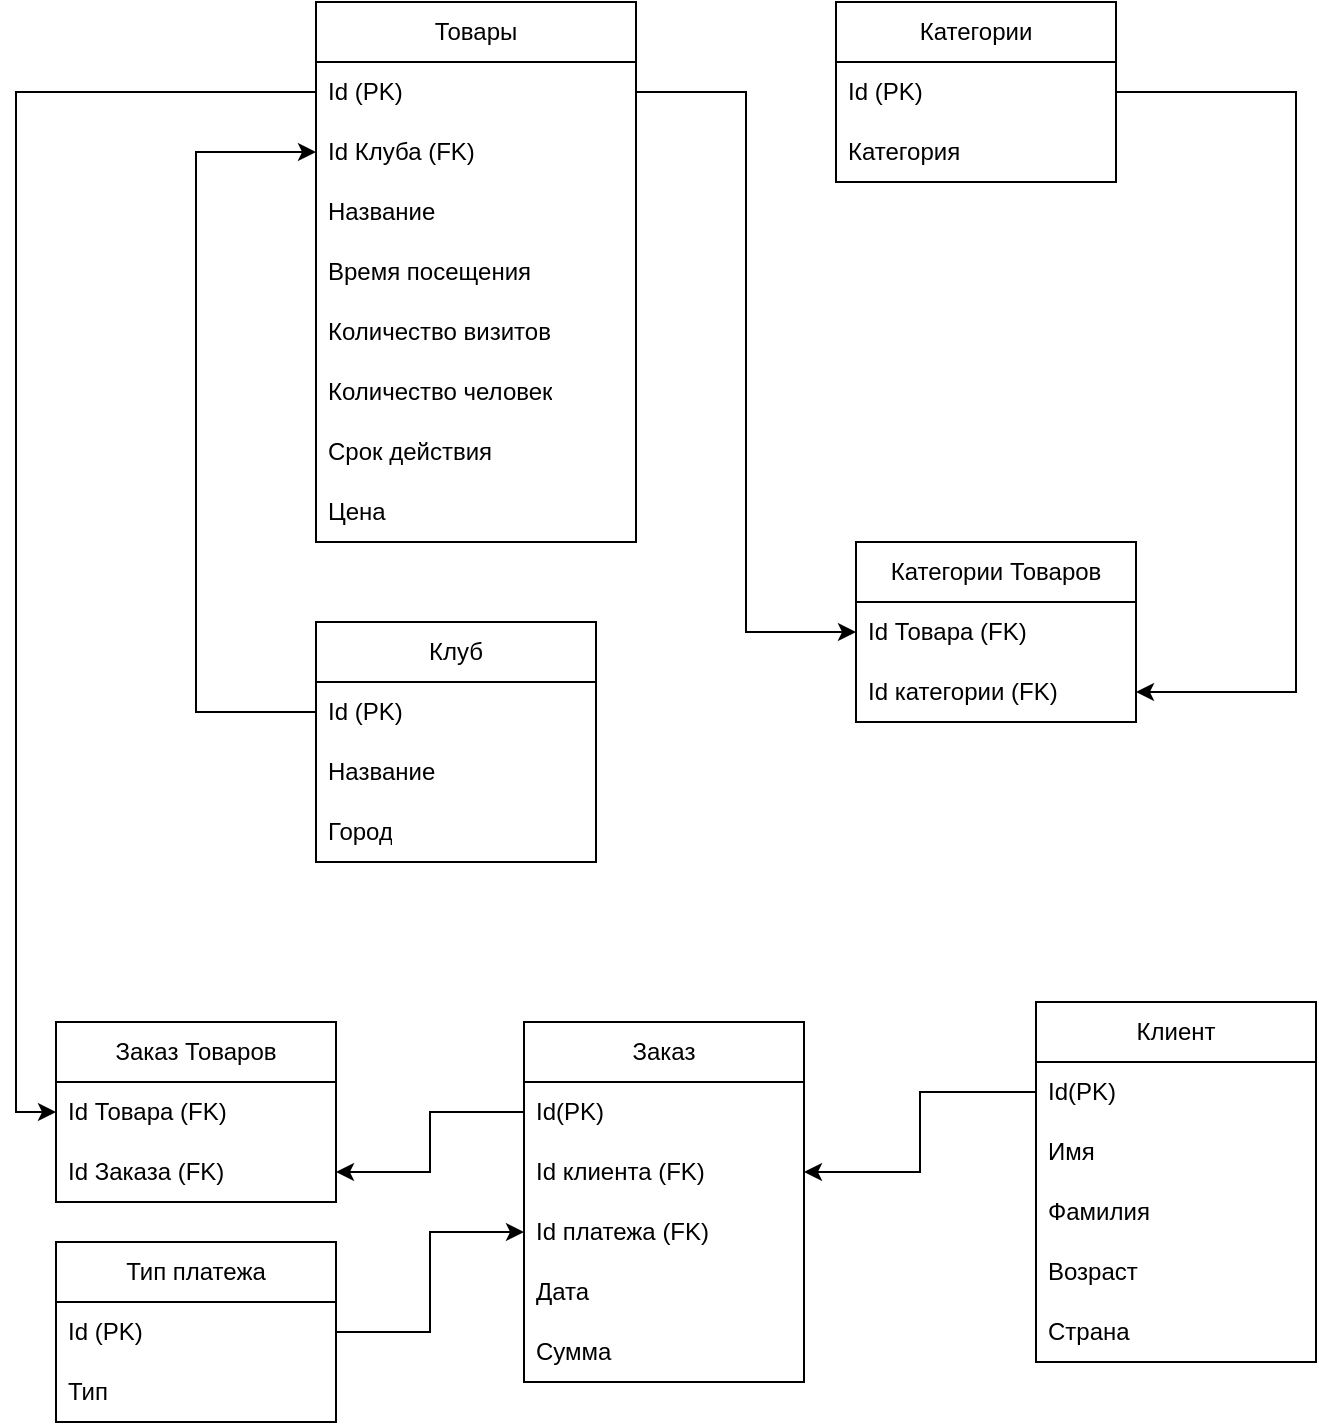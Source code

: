 <mxfile version="21.6.2" type="device">
  <diagram name="Страница 1" id="1nvr74-Zc4hgo4YQ89Yz">
    <mxGraphModel dx="1034" dy="700" grid="1" gridSize="10" guides="1" tooltips="1" connect="1" arrows="1" fold="1" page="1" pageScale="1" pageWidth="827" pageHeight="1169" math="0" shadow="0">
      <root>
        <mxCell id="0" />
        <mxCell id="1" parent="0" />
        <mxCell id="ulg3IOzfa8f-wu4ZEuKB-1" value="Товары" style="swimlane;fontStyle=0;childLayout=stackLayout;horizontal=1;startSize=30;horizontalStack=0;resizeParent=1;resizeParentMax=0;resizeLast=0;collapsible=1;marginBottom=0;whiteSpace=wrap;html=1;" parent="1" vertex="1">
          <mxGeometry x="240" y="50" width="160" height="270" as="geometry" />
        </mxCell>
        <mxCell id="ulg3IOzfa8f-wu4ZEuKB-2" value="Id (PK)" style="text;strokeColor=none;fillColor=none;align=left;verticalAlign=middle;spacingLeft=4;spacingRight=4;overflow=hidden;points=[[0,0.5],[1,0.5]];portConstraint=eastwest;rotatable=0;whiteSpace=wrap;html=1;" parent="ulg3IOzfa8f-wu4ZEuKB-1" vertex="1">
          <mxGeometry y="30" width="160" height="30" as="geometry" />
        </mxCell>
        <mxCell id="ulg3IOzfa8f-wu4ZEuKB-56" value="Id Клуба (FK)" style="text;strokeColor=none;fillColor=none;align=left;verticalAlign=middle;spacingLeft=4;spacingRight=4;overflow=hidden;points=[[0,0.5],[1,0.5]];portConstraint=eastwest;rotatable=0;whiteSpace=wrap;html=1;" parent="ulg3IOzfa8f-wu4ZEuKB-1" vertex="1">
          <mxGeometry y="60" width="160" height="30" as="geometry" />
        </mxCell>
        <mxCell id="ulg3IOzfa8f-wu4ZEuKB-74" value="Название" style="text;strokeColor=none;fillColor=none;align=left;verticalAlign=middle;spacingLeft=4;spacingRight=4;overflow=hidden;points=[[0,0.5],[1,0.5]];portConstraint=eastwest;rotatable=0;whiteSpace=wrap;html=1;" parent="ulg3IOzfa8f-wu4ZEuKB-1" vertex="1">
          <mxGeometry y="90" width="160" height="30" as="geometry" />
        </mxCell>
        <mxCell id="ulg3IOzfa8f-wu4ZEuKB-58" value="Время посещения" style="text;strokeColor=none;fillColor=none;align=left;verticalAlign=middle;spacingLeft=4;spacingRight=4;overflow=hidden;points=[[0,0.5],[1,0.5]];portConstraint=eastwest;rotatable=0;whiteSpace=wrap;html=1;" parent="ulg3IOzfa8f-wu4ZEuKB-1" vertex="1">
          <mxGeometry y="120" width="160" height="30" as="geometry" />
        </mxCell>
        <mxCell id="ulg3IOzfa8f-wu4ZEuKB-57" value="Количество визитов" style="text;strokeColor=none;fillColor=none;align=left;verticalAlign=middle;spacingLeft=4;spacingRight=4;overflow=hidden;points=[[0,0.5],[1,0.5]];portConstraint=eastwest;rotatable=0;whiteSpace=wrap;html=1;" parent="ulg3IOzfa8f-wu4ZEuKB-1" vertex="1">
          <mxGeometry y="150" width="160" height="30" as="geometry" />
        </mxCell>
        <mxCell id="ulg3IOzfa8f-wu4ZEuKB-62" value="Количество человек" style="text;strokeColor=none;fillColor=none;align=left;verticalAlign=middle;spacingLeft=4;spacingRight=4;overflow=hidden;points=[[0,0.5],[1,0.5]];portConstraint=eastwest;rotatable=0;whiteSpace=wrap;html=1;" parent="ulg3IOzfa8f-wu4ZEuKB-1" vertex="1">
          <mxGeometry y="180" width="160" height="30" as="geometry" />
        </mxCell>
        <mxCell id="ulg3IOzfa8f-wu4ZEuKB-63" value="Срок действия" style="text;strokeColor=none;fillColor=none;align=left;verticalAlign=middle;spacingLeft=4;spacingRight=4;overflow=hidden;points=[[0,0.5],[1,0.5]];portConstraint=eastwest;rotatable=0;whiteSpace=wrap;html=1;" parent="ulg3IOzfa8f-wu4ZEuKB-1" vertex="1">
          <mxGeometry y="210" width="160" height="30" as="geometry" />
        </mxCell>
        <mxCell id="ulg3IOzfa8f-wu4ZEuKB-61" value="Цена" style="text;strokeColor=none;fillColor=none;align=left;verticalAlign=middle;spacingLeft=4;spacingRight=4;overflow=hidden;points=[[0,0.5],[1,0.5]];portConstraint=eastwest;rotatable=0;whiteSpace=wrap;html=1;" parent="ulg3IOzfa8f-wu4ZEuKB-1" vertex="1">
          <mxGeometry y="240" width="160" height="30" as="geometry" />
        </mxCell>
        <mxCell id="ulg3IOzfa8f-wu4ZEuKB-5" value="Категории" style="swimlane;fontStyle=0;childLayout=stackLayout;horizontal=1;startSize=30;horizontalStack=0;resizeParent=1;resizeParentMax=0;resizeLast=0;collapsible=1;marginBottom=0;whiteSpace=wrap;html=1;" parent="1" vertex="1">
          <mxGeometry x="500" y="50" width="140" height="90" as="geometry" />
        </mxCell>
        <mxCell id="ulg3IOzfa8f-wu4ZEuKB-6" value="Id (PK)" style="text;strokeColor=none;fillColor=none;align=left;verticalAlign=middle;spacingLeft=4;spacingRight=4;overflow=hidden;points=[[0,0.5],[1,0.5]];portConstraint=eastwest;rotatable=0;whiteSpace=wrap;html=1;" parent="ulg3IOzfa8f-wu4ZEuKB-5" vertex="1">
          <mxGeometry y="30" width="140" height="30" as="geometry" />
        </mxCell>
        <mxCell id="ulg3IOzfa8f-wu4ZEuKB-59" value="Категория" style="text;strokeColor=none;fillColor=none;align=left;verticalAlign=middle;spacingLeft=4;spacingRight=4;overflow=hidden;points=[[0,0.5],[1,0.5]];portConstraint=eastwest;rotatable=0;whiteSpace=wrap;html=1;" parent="ulg3IOzfa8f-wu4ZEuKB-5" vertex="1">
          <mxGeometry y="60" width="140" height="30" as="geometry" />
        </mxCell>
        <mxCell id="ulg3IOzfa8f-wu4ZEuKB-11" value="Категории Товаров" style="swimlane;fontStyle=0;childLayout=stackLayout;horizontal=1;startSize=30;horizontalStack=0;resizeParent=1;resizeParentMax=0;resizeLast=0;collapsible=1;marginBottom=0;whiteSpace=wrap;html=1;" parent="1" vertex="1">
          <mxGeometry x="510" y="320" width="140" height="90" as="geometry" />
        </mxCell>
        <mxCell id="ulg3IOzfa8f-wu4ZEuKB-12" value="Id Товара (FK)" style="text;strokeColor=none;fillColor=none;align=left;verticalAlign=middle;spacingLeft=4;spacingRight=4;overflow=hidden;points=[[0,0.5],[1,0.5]];portConstraint=eastwest;rotatable=0;whiteSpace=wrap;html=1;" parent="ulg3IOzfa8f-wu4ZEuKB-11" vertex="1">
          <mxGeometry y="30" width="140" height="30" as="geometry" />
        </mxCell>
        <mxCell id="ulg3IOzfa8f-wu4ZEuKB-13" value="Id категории (FK)" style="text;strokeColor=none;fillColor=none;align=left;verticalAlign=middle;spacingLeft=4;spacingRight=4;overflow=hidden;points=[[0,0.5],[1,0.5]];portConstraint=eastwest;rotatable=0;whiteSpace=wrap;html=1;" parent="ulg3IOzfa8f-wu4ZEuKB-11" vertex="1">
          <mxGeometry y="60" width="140" height="30" as="geometry" />
        </mxCell>
        <mxCell id="ulg3IOzfa8f-wu4ZEuKB-16" style="edgeStyle=orthogonalEdgeStyle;rounded=0;orthogonalLoop=1;jettySize=auto;html=1;exitX=1;exitY=0.5;exitDx=0;exitDy=0;entryX=1;entryY=0.5;entryDx=0;entryDy=0;" parent="1" source="ulg3IOzfa8f-wu4ZEuKB-6" target="ulg3IOzfa8f-wu4ZEuKB-13" edge="1">
          <mxGeometry relative="1" as="geometry">
            <Array as="points">
              <mxPoint x="730" y="95" />
              <mxPoint x="730" y="395" />
            </Array>
          </mxGeometry>
        </mxCell>
        <mxCell id="ulg3IOzfa8f-wu4ZEuKB-28" value="Клиент" style="swimlane;fontStyle=0;childLayout=stackLayout;horizontal=1;startSize=30;horizontalStack=0;resizeParent=1;resizeParentMax=0;resizeLast=0;collapsible=1;marginBottom=0;whiteSpace=wrap;html=1;" parent="1" vertex="1">
          <mxGeometry x="600" y="550" width="140" height="180" as="geometry" />
        </mxCell>
        <mxCell id="ulg3IOzfa8f-wu4ZEuKB-29" value="Id(PK)" style="text;strokeColor=none;fillColor=none;align=left;verticalAlign=middle;spacingLeft=4;spacingRight=4;overflow=hidden;points=[[0,0.5],[1,0.5]];portConstraint=eastwest;rotatable=0;whiteSpace=wrap;html=1;" parent="ulg3IOzfa8f-wu4ZEuKB-28" vertex="1">
          <mxGeometry y="30" width="140" height="30" as="geometry" />
        </mxCell>
        <mxCell id="ulg3IOzfa8f-wu4ZEuKB-30" value="Имя" style="text;strokeColor=none;fillColor=none;align=left;verticalAlign=middle;spacingLeft=4;spacingRight=4;overflow=hidden;points=[[0,0.5],[1,0.5]];portConstraint=eastwest;rotatable=0;whiteSpace=wrap;html=1;" parent="ulg3IOzfa8f-wu4ZEuKB-28" vertex="1">
          <mxGeometry y="60" width="140" height="30" as="geometry" />
        </mxCell>
        <mxCell id="ulg3IOzfa8f-wu4ZEuKB-31" value="Фамилия" style="text;strokeColor=none;fillColor=none;align=left;verticalAlign=middle;spacingLeft=4;spacingRight=4;overflow=hidden;points=[[0,0.5],[1,0.5]];portConstraint=eastwest;rotatable=0;whiteSpace=wrap;html=1;" parent="ulg3IOzfa8f-wu4ZEuKB-28" vertex="1">
          <mxGeometry y="90" width="140" height="30" as="geometry" />
        </mxCell>
        <mxCell id="ulg3IOzfa8f-wu4ZEuKB-33" value="Возраст" style="text;strokeColor=none;fillColor=none;align=left;verticalAlign=middle;spacingLeft=4;spacingRight=4;overflow=hidden;points=[[0,0.5],[1,0.5]];portConstraint=eastwest;rotatable=0;whiteSpace=wrap;html=1;" parent="ulg3IOzfa8f-wu4ZEuKB-28" vertex="1">
          <mxGeometry y="120" width="140" height="30" as="geometry" />
        </mxCell>
        <mxCell id="ulg3IOzfa8f-wu4ZEuKB-32" value="Страна" style="text;strokeColor=none;fillColor=none;align=left;verticalAlign=middle;spacingLeft=4;spacingRight=4;overflow=hidden;points=[[0,0.5],[1,0.5]];portConstraint=eastwest;rotatable=0;whiteSpace=wrap;html=1;" parent="ulg3IOzfa8f-wu4ZEuKB-28" vertex="1">
          <mxGeometry y="150" width="140" height="30" as="geometry" />
        </mxCell>
        <mxCell id="ulg3IOzfa8f-wu4ZEuKB-34" value="Заказ" style="swimlane;fontStyle=0;childLayout=stackLayout;horizontal=1;startSize=30;horizontalStack=0;resizeParent=1;resizeParentMax=0;resizeLast=0;collapsible=1;marginBottom=0;whiteSpace=wrap;html=1;" parent="1" vertex="1">
          <mxGeometry x="344" y="560" width="140" height="180" as="geometry" />
        </mxCell>
        <mxCell id="ulg3IOzfa8f-wu4ZEuKB-35" value="Id(PK)" style="text;strokeColor=none;fillColor=none;align=left;verticalAlign=middle;spacingLeft=4;spacingRight=4;overflow=hidden;points=[[0,0.5],[1,0.5]];portConstraint=eastwest;rotatable=0;whiteSpace=wrap;html=1;" parent="ulg3IOzfa8f-wu4ZEuKB-34" vertex="1">
          <mxGeometry y="30" width="140" height="30" as="geometry" />
        </mxCell>
        <mxCell id="ulg3IOzfa8f-wu4ZEuKB-39" value="Id клиента (FK)" style="text;strokeColor=none;fillColor=none;align=left;verticalAlign=middle;spacingLeft=4;spacingRight=4;overflow=hidden;points=[[0,0.5],[1,0.5]];portConstraint=eastwest;rotatable=0;whiteSpace=wrap;html=1;" parent="ulg3IOzfa8f-wu4ZEuKB-34" vertex="1">
          <mxGeometry y="60" width="140" height="30" as="geometry" />
        </mxCell>
        <mxCell id="ulg3IOzfa8f-wu4ZEuKB-37" value="Id платежа (FK)" style="text;strokeColor=none;fillColor=none;align=left;verticalAlign=middle;spacingLeft=4;spacingRight=4;overflow=hidden;points=[[0,0.5],[1,0.5]];portConstraint=eastwest;rotatable=0;whiteSpace=wrap;html=1;" parent="ulg3IOzfa8f-wu4ZEuKB-34" vertex="1">
          <mxGeometry y="90" width="140" height="30" as="geometry" />
        </mxCell>
        <mxCell id="ulg3IOzfa8f-wu4ZEuKB-36" value="Дата" style="text;strokeColor=none;fillColor=none;align=left;verticalAlign=middle;spacingLeft=4;spacingRight=4;overflow=hidden;points=[[0,0.5],[1,0.5]];portConstraint=eastwest;rotatable=0;whiteSpace=wrap;html=1;" parent="ulg3IOzfa8f-wu4ZEuKB-34" vertex="1">
          <mxGeometry y="120" width="140" height="30" as="geometry" />
        </mxCell>
        <mxCell id="ulg3IOzfa8f-wu4ZEuKB-49" value="Сумма" style="text;strokeColor=none;fillColor=none;align=left;verticalAlign=middle;spacingLeft=4;spacingRight=4;overflow=hidden;points=[[0,0.5],[1,0.5]];portConstraint=eastwest;rotatable=0;whiteSpace=wrap;html=1;" parent="ulg3IOzfa8f-wu4ZEuKB-34" vertex="1">
          <mxGeometry y="150" width="140" height="30" as="geometry" />
        </mxCell>
        <mxCell id="ulg3IOzfa8f-wu4ZEuKB-41" value="Заказ Товаров" style="swimlane;fontStyle=0;childLayout=stackLayout;horizontal=1;startSize=30;horizontalStack=0;resizeParent=1;resizeParentMax=0;resizeLast=0;collapsible=1;marginBottom=0;whiteSpace=wrap;html=1;" parent="1" vertex="1">
          <mxGeometry x="110" y="560" width="140" height="90" as="geometry" />
        </mxCell>
        <mxCell id="ulg3IOzfa8f-wu4ZEuKB-42" value="Id Товара (FK)" style="text;strokeColor=none;fillColor=none;align=left;verticalAlign=middle;spacingLeft=4;spacingRight=4;overflow=hidden;points=[[0,0.5],[1,0.5]];portConstraint=eastwest;rotatable=0;whiteSpace=wrap;html=1;" parent="ulg3IOzfa8f-wu4ZEuKB-41" vertex="1">
          <mxGeometry y="30" width="140" height="30" as="geometry" />
        </mxCell>
        <mxCell id="ulg3IOzfa8f-wu4ZEuKB-43" value="Id Заказа (FK)" style="text;strokeColor=none;fillColor=none;align=left;verticalAlign=middle;spacingLeft=4;spacingRight=4;overflow=hidden;points=[[0,0.5],[1,0.5]];portConstraint=eastwest;rotatable=0;whiteSpace=wrap;html=1;" parent="ulg3IOzfa8f-wu4ZEuKB-41" vertex="1">
          <mxGeometry y="60" width="140" height="30" as="geometry" />
        </mxCell>
        <mxCell id="ulg3IOzfa8f-wu4ZEuKB-47" style="edgeStyle=orthogonalEdgeStyle;rounded=0;orthogonalLoop=1;jettySize=auto;html=1;exitX=0;exitY=0.5;exitDx=0;exitDy=0;entryX=1;entryY=0.5;entryDx=0;entryDy=0;" parent="1" source="ulg3IOzfa8f-wu4ZEuKB-35" target="ulg3IOzfa8f-wu4ZEuKB-43" edge="1">
          <mxGeometry relative="1" as="geometry" />
        </mxCell>
        <mxCell id="ulg3IOzfa8f-wu4ZEuKB-50" value="Тип платежа" style="swimlane;fontStyle=0;childLayout=stackLayout;horizontal=1;startSize=30;horizontalStack=0;resizeParent=1;resizeParentMax=0;resizeLast=0;collapsible=1;marginBottom=0;whiteSpace=wrap;html=1;" parent="1" vertex="1">
          <mxGeometry x="110" y="670" width="140" height="90" as="geometry" />
        </mxCell>
        <mxCell id="ulg3IOzfa8f-wu4ZEuKB-51" value="Id (PK)" style="text;strokeColor=none;fillColor=none;align=left;verticalAlign=middle;spacingLeft=4;spacingRight=4;overflow=hidden;points=[[0,0.5],[1,0.5]];portConstraint=eastwest;rotatable=0;whiteSpace=wrap;html=1;" parent="ulg3IOzfa8f-wu4ZEuKB-50" vertex="1">
          <mxGeometry y="30" width="140" height="30" as="geometry" />
        </mxCell>
        <mxCell id="ulg3IOzfa8f-wu4ZEuKB-52" value="Тип" style="text;strokeColor=none;fillColor=none;align=left;verticalAlign=middle;spacingLeft=4;spacingRight=4;overflow=hidden;points=[[0,0.5],[1,0.5]];portConstraint=eastwest;rotatable=0;whiteSpace=wrap;html=1;" parent="ulg3IOzfa8f-wu4ZEuKB-50" vertex="1">
          <mxGeometry y="60" width="140" height="30" as="geometry" />
        </mxCell>
        <mxCell id="ulg3IOzfa8f-wu4ZEuKB-64" style="edgeStyle=orthogonalEdgeStyle;rounded=0;orthogonalLoop=1;jettySize=auto;html=1;exitX=1;exitY=0.5;exitDx=0;exitDy=0;entryX=0;entryY=0.5;entryDx=0;entryDy=0;" parent="1" source="ulg3IOzfa8f-wu4ZEuKB-2" target="ulg3IOzfa8f-wu4ZEuKB-12" edge="1">
          <mxGeometry relative="1" as="geometry" />
        </mxCell>
        <mxCell id="ulg3IOzfa8f-wu4ZEuKB-65" value="Клуб" style="swimlane;fontStyle=0;childLayout=stackLayout;horizontal=1;startSize=30;horizontalStack=0;resizeParent=1;resizeParentMax=0;resizeLast=0;collapsible=1;marginBottom=0;whiteSpace=wrap;html=1;" parent="1" vertex="1">
          <mxGeometry x="240" y="360" width="140" height="120" as="geometry" />
        </mxCell>
        <mxCell id="ulg3IOzfa8f-wu4ZEuKB-66" value="Id (PK)" style="text;strokeColor=none;fillColor=none;align=left;verticalAlign=middle;spacingLeft=4;spacingRight=4;overflow=hidden;points=[[0,0.5],[1,0.5]];portConstraint=eastwest;rotatable=0;whiteSpace=wrap;html=1;" parent="ulg3IOzfa8f-wu4ZEuKB-65" vertex="1">
          <mxGeometry y="30" width="140" height="30" as="geometry" />
        </mxCell>
        <mxCell id="ulg3IOzfa8f-wu4ZEuKB-67" value="Название&amp;nbsp;" style="text;strokeColor=none;fillColor=none;align=left;verticalAlign=middle;spacingLeft=4;spacingRight=4;overflow=hidden;points=[[0,0.5],[1,0.5]];portConstraint=eastwest;rotatable=0;whiteSpace=wrap;html=1;" parent="ulg3IOzfa8f-wu4ZEuKB-65" vertex="1">
          <mxGeometry y="60" width="140" height="30" as="geometry" />
        </mxCell>
        <mxCell id="ulg3IOzfa8f-wu4ZEuKB-68" value="Город" style="text;strokeColor=none;fillColor=none;align=left;verticalAlign=middle;spacingLeft=4;spacingRight=4;overflow=hidden;points=[[0,0.5],[1,0.5]];portConstraint=eastwest;rotatable=0;whiteSpace=wrap;html=1;" parent="ulg3IOzfa8f-wu4ZEuKB-65" vertex="1">
          <mxGeometry y="90" width="140" height="30" as="geometry" />
        </mxCell>
        <mxCell id="ulg3IOzfa8f-wu4ZEuKB-72" style="edgeStyle=orthogonalEdgeStyle;rounded=0;orthogonalLoop=1;jettySize=auto;html=1;exitX=0;exitY=0.5;exitDx=0;exitDy=0;entryX=1;entryY=0.5;entryDx=0;entryDy=0;" parent="1" source="ulg3IOzfa8f-wu4ZEuKB-29" target="ulg3IOzfa8f-wu4ZEuKB-39" edge="1">
          <mxGeometry relative="1" as="geometry" />
        </mxCell>
        <mxCell id="ulg3IOzfa8f-wu4ZEuKB-73" style="edgeStyle=orthogonalEdgeStyle;rounded=0;orthogonalLoop=1;jettySize=auto;html=1;exitX=0;exitY=0.5;exitDx=0;exitDy=0;entryX=0;entryY=0.5;entryDx=0;entryDy=0;" parent="1" source="ulg3IOzfa8f-wu4ZEuKB-2" target="ulg3IOzfa8f-wu4ZEuKB-42" edge="1">
          <mxGeometry relative="1" as="geometry" />
        </mxCell>
        <mxCell id="fd4im-GDd6PT8xQkmrCZ-1" style="edgeStyle=orthogonalEdgeStyle;rounded=0;orthogonalLoop=1;jettySize=auto;html=1;exitX=0;exitY=0.5;exitDx=0;exitDy=0;entryX=0;entryY=0.5;entryDx=0;entryDy=0;" edge="1" parent="1" source="ulg3IOzfa8f-wu4ZEuKB-66" target="ulg3IOzfa8f-wu4ZEuKB-56">
          <mxGeometry relative="1" as="geometry">
            <Array as="points">
              <mxPoint x="180" y="405" />
              <mxPoint x="180" y="125" />
            </Array>
          </mxGeometry>
        </mxCell>
        <mxCell id="fd4im-GDd6PT8xQkmrCZ-2" style="edgeStyle=orthogonalEdgeStyle;rounded=0;orthogonalLoop=1;jettySize=auto;html=1;exitX=1;exitY=0.5;exitDx=0;exitDy=0;entryX=0;entryY=0.5;entryDx=0;entryDy=0;" edge="1" parent="1" source="ulg3IOzfa8f-wu4ZEuKB-51" target="ulg3IOzfa8f-wu4ZEuKB-37">
          <mxGeometry relative="1" as="geometry" />
        </mxCell>
      </root>
    </mxGraphModel>
  </diagram>
</mxfile>
